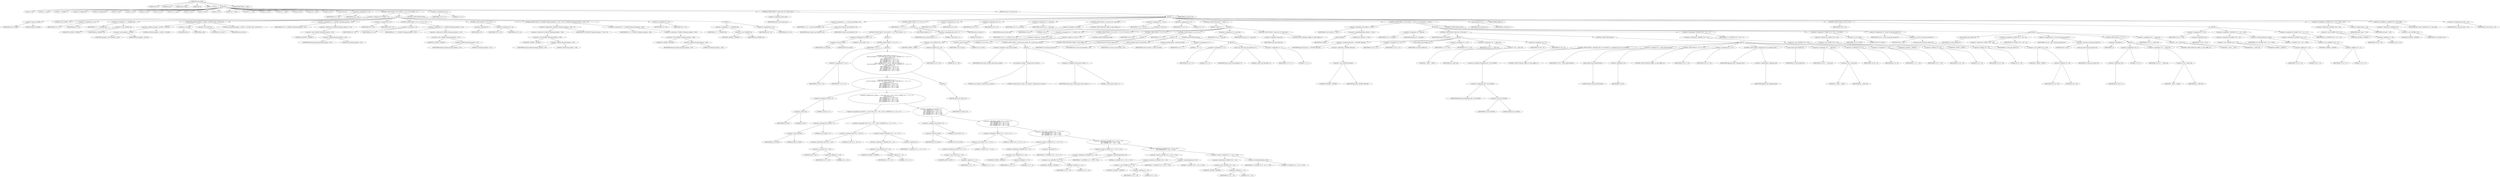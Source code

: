 digraph cache_insert {  
"1000122" [label = "(METHOD,cache_insert)" ]
"1000123" [label = "(PARAM,char *s)" ]
"1000124" [label = "(PARAM,int cp)" ]
"1000125" [label = "(PARAM,time_t time1)" ]
"1000126" [label = "(PARAM,int a4)" ]
"1000127" [label = "(PARAM,__int16 a5)" ]
"1000128" [label = "(BLOCK,,)" ]
"1000129" [label = "(LOCAL,v5: int)" ]
"1000130" [label = "(LOCAL,v6: __int16)" ]
"1000131" [label = "(LOCAL,v7: _DWORD *)" ]
"1000132" [label = "(LOCAL,v8: unsigned int)" ]
"1000133" [label = "(LOCAL,v9: unsigned int)" ]
"1000134" [label = "(LOCAL,v10: int)" ]
"1000135" [label = "(LOCAL,v11: int)" ]
"1000136" [label = "(LOCAL,v12: int)" ]
"1000137" [label = "(LOCAL,v13: int)" ]
"1000138" [label = "(LOCAL,v14: __int16)" ]
"1000139" [label = "(LOCAL,v15: int)" ]
"1000140" [label = "(LOCAL,v16: int)" ]
"1000141" [label = "(LOCAL,v17: int)" ]
"1000142" [label = "(LOCAL,v18: __int64 *)" ]
"1000143" [label = "(LOCAL,v19: __int16)" ]
"1000144" [label = "(LOCAL,v20: char *)" ]
"1000145" [label = "(LOCAL,v22: __int64)" ]
"1000146" [label = "(LOCAL,v23: int)" ]
"1000147" [label = "(LOCAL,v24: __int16)" ]
"1000148" [label = "(LOCAL,v25: int)" ]
"1000149" [label = "(LOCAL,v26: int)" ]
"1000150" [label = "(<operator>.assignment,v5 = a4)" ]
"1000151" [label = "(IDENTIFIER,v5,v5 = a4)" ]
"1000152" [label = "(IDENTIFIER,a4,v5 = a4)" ]
"1000153" [label = "(CONTROL_STRUCTURE,if ( (a5 & 0x980) != 0 ),if ( (a5 & 0x980) != 0 ))" ]
"1000154" [label = "(<operator>.notEquals,(a5 & 0x980) != 0)" ]
"1000155" [label = "(<operator>.and,a5 & 0x980)" ]
"1000156" [label = "(IDENTIFIER,a5,a5 & 0x980)" ]
"1000157" [label = "(LITERAL,0x980,a5 & 0x980)" ]
"1000158" [label = "(LITERAL,0,(a5 & 0x980) != 0)" ]
"1000159" [label = "(BLOCK,,)" ]
"1000160" [label = "(<operator>.assignment,v6 = a5)" ]
"1000161" [label = "(IDENTIFIER,v6,v6 = a5)" ]
"1000162" [label = "(IDENTIFIER,a5,v6 = a5)" ]
"1000163" [label = "(<operator>.assignment,v7 = (_DWORD *)cp)" ]
"1000164" [label = "(IDENTIFIER,v7,v7 = (_DWORD *)cp)" ]
"1000165" [label = "(<operator>.cast,(_DWORD *)cp)" ]
"1000166" [label = "(UNKNOWN,_DWORD *,_DWORD *)" ]
"1000167" [label = "(IDENTIFIER,cp,(_DWORD *)cp)" ]
"1000168" [label = "(log_query,log_query((unsigned __int16)a5 + 0x10000, (int)s, (void *)cp, 0))" ]
"1000169" [label = "(<operator>.addition,(unsigned __int16)a5 + 0x10000)" ]
"1000170" [label = "(<operator>.cast,(unsigned __int16)a5)" ]
"1000171" [label = "(UNKNOWN,unsigned __int16,unsigned __int16)" ]
"1000172" [label = "(IDENTIFIER,a5,(unsigned __int16)a5)" ]
"1000173" [label = "(LITERAL,0x10000,(unsigned __int16)a5 + 0x10000)" ]
"1000174" [label = "(<operator>.cast,(int)s)" ]
"1000175" [label = "(UNKNOWN,int,int)" ]
"1000176" [label = "(IDENTIFIER,s,(int)s)" ]
"1000177" [label = "(<operator>.cast,(void *)cp)" ]
"1000178" [label = "(UNKNOWN,void *,void *)" ]
"1000179" [label = "(IDENTIFIER,cp,(void *)cp)" ]
"1000180" [label = "(LITERAL,0,log_query((unsigned __int16)a5 + 0x10000, (int)s, (void *)cp, 0))" ]
"1000181" [label = "(<operator>.assignment,v8 = *(_DWORD *)(dnsmasq_daemon + 252))" ]
"1000182" [label = "(IDENTIFIER,v8,v8 = *(_DWORD *)(dnsmasq_daemon + 252))" ]
"1000183" [label = "(<operator>.indirection,*(_DWORD *)(dnsmasq_daemon + 252))" ]
"1000184" [label = "(<operator>.cast,(_DWORD *)(dnsmasq_daemon + 252))" ]
"1000185" [label = "(UNKNOWN,_DWORD *,_DWORD *)" ]
"1000186" [label = "(<operator>.addition,dnsmasq_daemon + 252)" ]
"1000187" [label = "(IDENTIFIER,dnsmasq_daemon,dnsmasq_daemon + 252)" ]
"1000188" [label = "(LITERAL,252,dnsmasq_daemon + 252)" ]
"1000189" [label = "(<operator>.assignment,v9 = a4)" ]
"1000190" [label = "(IDENTIFIER,v9,v9 = a4)" ]
"1000191" [label = "(IDENTIFIER,a4,v9 = a4)" ]
"1000192" [label = "(CONTROL_STRUCTURE,if ( v8 < a4 ),if ( v8 < a4 ))" ]
"1000193" [label = "(<operator>.lessThan,v8 < a4)" ]
"1000194" [label = "(IDENTIFIER,v8,v8 < a4)" ]
"1000195" [label = "(IDENTIFIER,a4,v8 < a4)" ]
"1000196" [label = "(<operator>.assignment,v9 = *(_DWORD *)(dnsmasq_daemon + 252))" ]
"1000197" [label = "(IDENTIFIER,v9,v9 = *(_DWORD *)(dnsmasq_daemon + 252))" ]
"1000198" [label = "(<operator>.indirection,*(_DWORD *)(dnsmasq_daemon + 252))" ]
"1000199" [label = "(<operator>.cast,(_DWORD *)(dnsmasq_daemon + 252))" ]
"1000200" [label = "(UNKNOWN,_DWORD *,_DWORD *)" ]
"1000201" [label = "(<operator>.addition,dnsmasq_daemon + 252)" ]
"1000202" [label = "(IDENTIFIER,dnsmasq_daemon,dnsmasq_daemon + 252)" ]
"1000203" [label = "(LITERAL,252,dnsmasq_daemon + 252)" ]
"1000204" [label = "(CONTROL_STRUCTURE,if ( !v8 ),if ( !v8 ))" ]
"1000205" [label = "(<operator>.logicalNot,!v8)" ]
"1000206" [label = "(IDENTIFIER,v8,!v8)" ]
"1000207" [label = "(<operator>.assignment,v9 = a4)" ]
"1000208" [label = "(IDENTIFIER,v9,v9 = a4)" ]
"1000209" [label = "(IDENTIFIER,a4,v9 = a4)" ]
"1000210" [label = "(CONTROL_STRUCTURE,if ( *(_DWORD *)(dnsmasq_daemon + 248) > v9 ),if ( *(_DWORD *)(dnsmasq_daemon + 248) > v9 ))" ]
"1000211" [label = "(<operator>.greaterThan,*(_DWORD *)(dnsmasq_daemon + 248) > v9)" ]
"1000212" [label = "(<operator>.indirection,*(_DWORD *)(dnsmasq_daemon + 248))" ]
"1000213" [label = "(<operator>.cast,(_DWORD *)(dnsmasq_daemon + 248))" ]
"1000214" [label = "(UNKNOWN,_DWORD *,_DWORD *)" ]
"1000215" [label = "(<operator>.addition,dnsmasq_daemon + 248)" ]
"1000216" [label = "(IDENTIFIER,dnsmasq_daemon,dnsmasq_daemon + 248)" ]
"1000217" [label = "(LITERAL,248,dnsmasq_daemon + 248)" ]
"1000218" [label = "(IDENTIFIER,v9,*(_DWORD *)(dnsmasq_daemon + 248) > v9)" ]
"1000219" [label = "(<operator>.assignment,v9 = *(_DWORD *)(dnsmasq_daemon + 248))" ]
"1000220" [label = "(IDENTIFIER,v9,v9 = *(_DWORD *)(dnsmasq_daemon + 248))" ]
"1000221" [label = "(<operator>.indirection,*(_DWORD *)(dnsmasq_daemon + 248))" ]
"1000222" [label = "(<operator>.cast,(_DWORD *)(dnsmasq_daemon + 248))" ]
"1000223" [label = "(UNKNOWN,_DWORD *,_DWORD *)" ]
"1000224" [label = "(<operator>.addition,dnsmasq_daemon + 248)" ]
"1000225" [label = "(IDENTIFIER,dnsmasq_daemon,dnsmasq_daemon + 248)" ]
"1000226" [label = "(LITERAL,248,dnsmasq_daemon + 248)" ]
"1000227" [label = "(<operator>.assignment,v5 = v9)" ]
"1000228" [label = "(IDENTIFIER,v5,v5 = v9)" ]
"1000229" [label = "(IDENTIFIER,v9,v5 = v9)" ]
"1000230" [label = "(CONTROL_STRUCTURE,else,else)" ]
"1000231" [label = "(BLOCK,,)" ]
"1000232" [label = "(<operator>.assignment,v7 = (_DWORD *)cp)" ]
"1000233" [label = "(IDENTIFIER,v7,v7 = (_DWORD *)cp)" ]
"1000234" [label = "(<operator>.cast,(_DWORD *)cp)" ]
"1000235" [label = "(UNKNOWN,_DWORD *,_DWORD *)" ]
"1000236" [label = "(IDENTIFIER,cp,(_DWORD *)cp)" ]
"1000237" [label = "(<operator>.assignment,v6 = a5)" ]
"1000238" [label = "(IDENTIFIER,v6,v6 = a5)" ]
"1000239" [label = "(IDENTIFIER,a5,v6 = a5)" ]
"1000240" [label = "(<operator>.assignment,v10 = 0)" ]
"1000241" [label = "(IDENTIFIER,v10,v10 = 0)" ]
"1000242" [label = "(LITERAL,0,v10 = 0)" ]
"1000243" [label = "(CONTROL_STRUCTURE,if ( !insert_error ),if ( !insert_error ))" ]
"1000244" [label = "(<operator>.logicalNot,!insert_error)" ]
"1000245" [label = "(IDENTIFIER,insert_error,!insert_error)" ]
"1000246" [label = "(BLOCK,,)" ]
"1000247" [label = "(<operator>.assignment,v11 = cache_scan_free(time1, v6))" ]
"1000248" [label = "(IDENTIFIER,v11,v11 = cache_scan_free(time1, v6))" ]
"1000249" [label = "(cache_scan_free,cache_scan_free(time1, v6))" ]
"1000250" [label = "(IDENTIFIER,time1,cache_scan_free(time1, v6))" ]
"1000251" [label = "(IDENTIFIER,v6,cache_scan_free(time1, v6))" ]
"1000252" [label = "(CONTROL_STRUCTURE,if ( v11 ),if ( v11 ))" ]
"1000253" [label = "(IDENTIFIER,v11,if ( v11 ))" ]
"1000254" [label = "(BLOCK,,)" ]
"1000255" [label = "(CONTROL_STRUCTURE,if ( (v6 & 0x180) != 0 ),if ( (v6 & 0x180) != 0 ))" ]
"1000256" [label = "(<operator>.notEquals,(v6 & 0x180) != 0)" ]
"1000257" [label = "(<operator>.and,v6 & 0x180)" ]
"1000258" [label = "(IDENTIFIER,v6,v6 & 0x180)" ]
"1000259" [label = "(LITERAL,0x180,v6 & 0x180)" ]
"1000260" [label = "(LITERAL,0,(v6 & 0x180) != 0)" ]
"1000261" [label = "(BLOCK,,)" ]
"1000262" [label = "(CONTROL_STRUCTURE,if ( v7 ),if ( v7 ))" ]
"1000263" [label = "(IDENTIFIER,v7,if ( v7 ))" ]
"1000264" [label = "(BLOCK,,)" ]
"1000265" [label = "(<operator>.assignment,v10 = v11)" ]
"1000266" [label = "(IDENTIFIER,v10,v10 = v11)" ]
"1000267" [label = "(IDENTIFIER,v11,v10 = v11)" ]
"1000268" [label = "(CONTROL_STRUCTURE,if ( (v6 & 8) != 0\n            && ((a5 & 0x80u) != 0 && *(char *)(v11 + 36) < 0 && *(_DWORD *)(v11 + 12) == *v7\n             || (v6 & 0x100) != 0\n             && (*(_BYTE *)(v11 + 37) & 1) != 0\n             && *(_DWORD *)(v11 + 12) == *v7\n             && *(_DWORD *)(v11 + 16) == v7[1]\n             && *(_DWORD *)(v11 + 20) == v7[2]\n             && *(_DWORD *)(v11 + 24) == v7[3]) ),if ( (v6 & 8) != 0\n            && ((a5 & 0x80u) != 0 && *(char *)(v11 + 36) < 0 && *(_DWORD *)(v11 + 12) == *v7\n             || (v6 & 0x100) != 0\n             && (*(_BYTE *)(v11 + 37) & 1) != 0\n             && *(_DWORD *)(v11 + 12) == *v7\n             && *(_DWORD *)(v11 + 16) == v7[1]\n             && *(_DWORD *)(v11 + 20) == v7[2]\n             && *(_DWORD *)(v11 + 24) == v7[3]) ))" ]
"1000269" [label = "(<operator>.logicalAnd,(v6 & 8) != 0\n            && ((a5 & 0x80u) != 0 && *(char *)(v11 + 36) < 0 && *(_DWORD *)(v11 + 12) == *v7\n             || (v6 & 0x100) != 0\n             && (*(_BYTE *)(v11 + 37) & 1) != 0\n             && *(_DWORD *)(v11 + 12) == *v7\n             && *(_DWORD *)(v11 + 16) == v7[1]\n             && *(_DWORD *)(v11 + 20) == v7[2]\n             && *(_DWORD *)(v11 + 24) == v7[3]))" ]
"1000270" [label = "(<operator>.notEquals,(v6 & 8) != 0)" ]
"1000271" [label = "(<operator>.and,v6 & 8)" ]
"1000272" [label = "(IDENTIFIER,v6,v6 & 8)" ]
"1000273" [label = "(LITERAL,8,v6 & 8)" ]
"1000274" [label = "(LITERAL,0,(v6 & 8) != 0)" ]
"1000275" [label = "(<operator>.logicalOr,(a5 & 0x80u) != 0 && *(char *)(v11 + 36) < 0 && *(_DWORD *)(v11 + 12) == *v7\n             || (v6 & 0x100) != 0\n             && (*(_BYTE *)(v11 + 37) & 1) != 0\n             && *(_DWORD *)(v11 + 12) == *v7\n             && *(_DWORD *)(v11 + 16) == v7[1]\n             && *(_DWORD *)(v11 + 20) == v7[2]\n             && *(_DWORD *)(v11 + 24) == v7[3])" ]
"1000276" [label = "(<operator>.logicalAnd,(a5 & 0x80u) != 0 && *(char *)(v11 + 36) < 0 && *(_DWORD *)(v11 + 12) == *v7)" ]
"1000277" [label = "(<operator>.notEquals,(a5 & 0x80u) != 0)" ]
"1000278" [label = "(<operator>.and,a5 & 0x80u)" ]
"1000279" [label = "(IDENTIFIER,a5,a5 & 0x80u)" ]
"1000280" [label = "(LITERAL,0x80u,a5 & 0x80u)" ]
"1000281" [label = "(LITERAL,0,(a5 & 0x80u) != 0)" ]
"1000282" [label = "(<operator>.logicalAnd,*(char *)(v11 + 36) < 0 && *(_DWORD *)(v11 + 12) == *v7)" ]
"1000283" [label = "(<operator>.lessThan,*(char *)(v11 + 36) < 0)" ]
"1000284" [label = "(<operator>.indirection,*(char *)(v11 + 36))" ]
"1000285" [label = "(<operator>.cast,(char *)(v11 + 36))" ]
"1000286" [label = "(UNKNOWN,char *,char *)" ]
"1000287" [label = "(<operator>.addition,v11 + 36)" ]
"1000288" [label = "(IDENTIFIER,v11,v11 + 36)" ]
"1000289" [label = "(LITERAL,36,v11 + 36)" ]
"1000290" [label = "(LITERAL,0,*(char *)(v11 + 36) < 0)" ]
"1000291" [label = "(<operator>.equals,*(_DWORD *)(v11 + 12) == *v7)" ]
"1000292" [label = "(<operator>.indirection,*(_DWORD *)(v11 + 12))" ]
"1000293" [label = "(<operator>.cast,(_DWORD *)(v11 + 12))" ]
"1000294" [label = "(UNKNOWN,_DWORD *,_DWORD *)" ]
"1000295" [label = "(<operator>.addition,v11 + 12)" ]
"1000296" [label = "(IDENTIFIER,v11,v11 + 12)" ]
"1000297" [label = "(LITERAL,12,v11 + 12)" ]
"1000298" [label = "(<operator>.indirection,*v7)" ]
"1000299" [label = "(IDENTIFIER,v7,*(_DWORD *)(v11 + 12) == *v7)" ]
"1000300" [label = "(<operator>.logicalAnd,(v6 & 0x100) != 0\n             && (*(_BYTE *)(v11 + 37) & 1) != 0\n             && *(_DWORD *)(v11 + 12) == *v7\n             && *(_DWORD *)(v11 + 16) == v7[1]\n             && *(_DWORD *)(v11 + 20) == v7[2]\n             && *(_DWORD *)(v11 + 24) == v7[3])" ]
"1000301" [label = "(<operator>.notEquals,(v6 & 0x100) != 0)" ]
"1000302" [label = "(<operator>.and,v6 & 0x100)" ]
"1000303" [label = "(IDENTIFIER,v6,v6 & 0x100)" ]
"1000304" [label = "(LITERAL,0x100,v6 & 0x100)" ]
"1000305" [label = "(LITERAL,0,(v6 & 0x100) != 0)" ]
"1000306" [label = "(<operator>.logicalAnd,(*(_BYTE *)(v11 + 37) & 1) != 0\n             && *(_DWORD *)(v11 + 12) == *v7\n             && *(_DWORD *)(v11 + 16) == v7[1]\n             && *(_DWORD *)(v11 + 20) == v7[2]\n             && *(_DWORD *)(v11 + 24) == v7[3])" ]
"1000307" [label = "(<operator>.notEquals,(*(_BYTE *)(v11 + 37) & 1) != 0)" ]
"1000308" [label = "(<operator>.and,*(_BYTE *)(v11 + 37) & 1)" ]
"1000309" [label = "(<operator>.indirection,*(_BYTE *)(v11 + 37))" ]
"1000310" [label = "(<operator>.cast,(_BYTE *)(v11 + 37))" ]
"1000311" [label = "(UNKNOWN,_BYTE *,_BYTE *)" ]
"1000312" [label = "(<operator>.addition,v11 + 37)" ]
"1000313" [label = "(IDENTIFIER,v11,v11 + 37)" ]
"1000314" [label = "(LITERAL,37,v11 + 37)" ]
"1000315" [label = "(LITERAL,1,*(_BYTE *)(v11 + 37) & 1)" ]
"1000316" [label = "(LITERAL,0,(*(_BYTE *)(v11 + 37) & 1) != 0)" ]
"1000317" [label = "(<operator>.logicalAnd,*(_DWORD *)(v11 + 12) == *v7\n             && *(_DWORD *)(v11 + 16) == v7[1]\n             && *(_DWORD *)(v11 + 20) == v7[2]\n             && *(_DWORD *)(v11 + 24) == v7[3])" ]
"1000318" [label = "(<operator>.equals,*(_DWORD *)(v11 + 12) == *v7)" ]
"1000319" [label = "(<operator>.indirection,*(_DWORD *)(v11 + 12))" ]
"1000320" [label = "(<operator>.cast,(_DWORD *)(v11 + 12))" ]
"1000321" [label = "(UNKNOWN,_DWORD *,_DWORD *)" ]
"1000322" [label = "(<operator>.addition,v11 + 12)" ]
"1000323" [label = "(IDENTIFIER,v11,v11 + 12)" ]
"1000324" [label = "(LITERAL,12,v11 + 12)" ]
"1000325" [label = "(<operator>.indirection,*v7)" ]
"1000326" [label = "(IDENTIFIER,v7,*(_DWORD *)(v11 + 12) == *v7)" ]
"1000327" [label = "(<operator>.logicalAnd,*(_DWORD *)(v11 + 16) == v7[1]\n             && *(_DWORD *)(v11 + 20) == v7[2]\n             && *(_DWORD *)(v11 + 24) == v7[3])" ]
"1000328" [label = "(<operator>.equals,*(_DWORD *)(v11 + 16) == v7[1])" ]
"1000329" [label = "(<operator>.indirection,*(_DWORD *)(v11 + 16))" ]
"1000330" [label = "(<operator>.cast,(_DWORD *)(v11 + 16))" ]
"1000331" [label = "(UNKNOWN,_DWORD *,_DWORD *)" ]
"1000332" [label = "(<operator>.addition,v11 + 16)" ]
"1000333" [label = "(IDENTIFIER,v11,v11 + 16)" ]
"1000334" [label = "(LITERAL,16,v11 + 16)" ]
"1000335" [label = "(<operator>.indirectIndexAccess,v7[1])" ]
"1000336" [label = "(IDENTIFIER,v7,*(_DWORD *)(v11 + 16) == v7[1])" ]
"1000337" [label = "(LITERAL,1,*(_DWORD *)(v11 + 16) == v7[1])" ]
"1000338" [label = "(<operator>.logicalAnd,*(_DWORD *)(v11 + 20) == v7[2]\n             && *(_DWORD *)(v11 + 24) == v7[3])" ]
"1000339" [label = "(<operator>.equals,*(_DWORD *)(v11 + 20) == v7[2])" ]
"1000340" [label = "(<operator>.indirection,*(_DWORD *)(v11 + 20))" ]
"1000341" [label = "(<operator>.cast,(_DWORD *)(v11 + 20))" ]
"1000342" [label = "(UNKNOWN,_DWORD *,_DWORD *)" ]
"1000343" [label = "(<operator>.addition,v11 + 20)" ]
"1000344" [label = "(IDENTIFIER,v11,v11 + 20)" ]
"1000345" [label = "(LITERAL,20,v11 + 20)" ]
"1000346" [label = "(<operator>.indirectIndexAccess,v7[2])" ]
"1000347" [label = "(IDENTIFIER,v7,*(_DWORD *)(v11 + 20) == v7[2])" ]
"1000348" [label = "(LITERAL,2,*(_DWORD *)(v11 + 20) == v7[2])" ]
"1000349" [label = "(<operator>.equals,*(_DWORD *)(v11 + 24) == v7[3])" ]
"1000350" [label = "(<operator>.indirection,*(_DWORD *)(v11 + 24))" ]
"1000351" [label = "(<operator>.cast,(_DWORD *)(v11 + 24))" ]
"1000352" [label = "(UNKNOWN,_DWORD *,_DWORD *)" ]
"1000353" [label = "(<operator>.addition,v11 + 24)" ]
"1000354" [label = "(IDENTIFIER,v11,v11 + 24)" ]
"1000355" [label = "(LITERAL,24,v11 + 24)" ]
"1000356" [label = "(<operator>.indirectIndexAccess,v7[3])" ]
"1000357" [label = "(IDENTIFIER,v7,*(_DWORD *)(v11 + 24) == v7[3])" ]
"1000358" [label = "(LITERAL,3,*(_DWORD *)(v11 + 24) == v7[3])" ]
"1000359" [label = "(BLOCK,,)" ]
"1000360" [label = "(RETURN,return v10;,return v10;)" ]
"1000361" [label = "(IDENTIFIER,v10,return v10;)" ]
"1000362" [label = "(JUMP_TARGET,LABEL_41)" ]
"1000363" [label = "(<operator>.assignment,insert_error = 1)" ]
"1000364" [label = "(IDENTIFIER,insert_error,insert_error = 1)" ]
"1000365" [label = "(LITERAL,1,insert_error = 1)" ]
"1000366" [label = "(RETURN,return 0;,return 0;)" ]
"1000367" [label = "(LITERAL,0,return 0;)" ]
"1000368" [label = "(<operator>.assignment,v24 = v6)" ]
"1000369" [label = "(IDENTIFIER,v24,v24 = v6)" ]
"1000370" [label = "(IDENTIFIER,v6,v24 = v6)" ]
"1000371" [label = "(<operator>.assignment,v26 = v5)" ]
"1000372" [label = "(IDENTIFIER,v26,v26 = v5)" ]
"1000373" [label = "(IDENTIFIER,v5,v26 = v5)" ]
"1000374" [label = "(<operator>.assignment,v10 = cache_tail)" ]
"1000375" [label = "(IDENTIFIER,v10,v10 = cache_tail)" ]
"1000376" [label = "(IDENTIFIER,cache_tail,v10 = cache_tail)" ]
"1000377" [label = "(CONTROL_STRUCTURE,if ( !cache_tail ),if ( !cache_tail ))" ]
"1000378" [label = "(<operator>.logicalNot,!cache_tail)" ]
"1000379" [label = "(IDENTIFIER,cache_tail,!cache_tail)" ]
"1000380" [label = "(CONTROL_STRUCTURE,goto LABEL_41;,goto LABEL_41;)" ]
"1000381" [label = "(<operator>.assignment,v12 = v6 & 4)" ]
"1000382" [label = "(IDENTIFIER,v12,v12 = v6 & 4)" ]
"1000383" [label = "(<operator>.and,v6 & 4)" ]
"1000384" [label = "(IDENTIFIER,v6,v6 & 4)" ]
"1000385" [label = "(LITERAL,4,v6 & 4)" ]
"1000386" [label = "(<operator>.assignment,v13 = 0)" ]
"1000387" [label = "(IDENTIFIER,v13,v13 = 0)" ]
"1000388" [label = "(LITERAL,0,v13 = 0)" ]
"1000389" [label = "(CONTROL_STRUCTURE,while ( 1 ),while ( 1 ))" ]
"1000390" [label = "(LITERAL,1,while ( 1 ))" ]
"1000391" [label = "(BLOCK,,)" ]
"1000392" [label = "(<operator>.assignment,v14 = *(_WORD *)(v10 + 36))" ]
"1000393" [label = "(IDENTIFIER,v14,v14 = *(_WORD *)(v10 + 36))" ]
"1000394" [label = "(<operator>.indirection,*(_WORD *)(v10 + 36))" ]
"1000395" [label = "(<operator>.cast,(_WORD *)(v10 + 36))" ]
"1000396" [label = "(UNKNOWN,_WORD *,_WORD *)" ]
"1000397" [label = "(<operator>.addition,v10 + 36)" ]
"1000398" [label = "(IDENTIFIER,v10,v10 + 36)" ]
"1000399" [label = "(LITERAL,36,v10 + 36)" ]
"1000400" [label = "(CONTROL_STRUCTURE,if ( (v14 & 0xC) == 0 ),if ( (v14 & 0xC) == 0 ))" ]
"1000401" [label = "(<operator>.equals,(v14 & 0xC) == 0)" ]
"1000402" [label = "(<operator>.and,v14 & 0xC)" ]
"1000403" [label = "(IDENTIFIER,v14,v14 & 0xC)" ]
"1000404" [label = "(LITERAL,0xC,v14 & 0xC)" ]
"1000405" [label = "(LITERAL,0,(v14 & 0xC) == 0)" ]
"1000406" [label = "(CONTROL_STRUCTURE,break;,break;)" ]
"1000407" [label = "(CONTROL_STRUCTURE,if ( v13 ),if ( v13 ))" ]
"1000408" [label = "(IDENTIFIER,v13,if ( v13 ))" ]
"1000409" [label = "(BLOCK,,)" ]
"1000410" [label = "(CONTROL_STRUCTURE,if ( !cache_insert_warned ),if ( !cache_insert_warned ))" ]
"1000411" [label = "(<operator>.logicalNot,!cache_insert_warned)" ]
"1000412" [label = "(IDENTIFIER,cache_insert_warned,!cache_insert_warned)" ]
"1000413" [label = "(BLOCK,,)" ]
"1000414" [label = "(my_syslog,my_syslog(3, \"Internal error in cache.\"))" ]
"1000415" [label = "(LITERAL,3,my_syslog(3, \"Internal error in cache.\"))" ]
"1000416" [label = "(LITERAL,\"Internal error in cache.\",my_syslog(3, \"Internal error in cache.\"))" ]
"1000417" [label = "(<operator>.assignment,cache_insert_warned = 1)" ]
"1000418" [label = "(IDENTIFIER,cache_insert_warned,cache_insert_warned = 1)" ]
"1000419" [label = "(LITERAL,1,cache_insert_warned = 1)" ]
"1000420" [label = "(CONTROL_STRUCTURE,goto LABEL_41;,goto LABEL_41;)" ]
"1000421" [label = "(CONTROL_STRUCTURE,if ( v12 ),if ( v12 ))" ]
"1000422" [label = "(IDENTIFIER,v12,if ( v12 ))" ]
"1000423" [label = "(BLOCK,,)" ]
"1000424" [label = "(cache_get_name,cache_get_name(v10))" ]
"1000425" [label = "(IDENTIFIER,v10,cache_get_name(v10))" ]
"1000426" [label = "(cache_scan_free,cache_scan_free(time1, v14))" ]
"1000427" [label = "(IDENTIFIER,time1,cache_scan_free(time1, v14))" ]
"1000428" [label = "(IDENTIFIER,v14,cache_scan_free(time1, v14))" ]
"1000429" [label = "(<operator>.preIncrement,++cache_live_freed)" ]
"1000430" [label = "(IDENTIFIER,cache_live_freed,++cache_live_freed)" ]
"1000431" [label = "(<operator>.assignment,v13 = 1)" ]
"1000432" [label = "(IDENTIFIER,v13,v13 = 1)" ]
"1000433" [label = "(LITERAL,1,v13 = 1)" ]
"1000434" [label = "(CONTROL_STRUCTURE,else,else)" ]
"1000435" [label = "(BLOCK,,)" ]
"1000436" [label = "(<operator>.assignment,v13 = 0)" ]
"1000437" [label = "(IDENTIFIER,v13,v13 = 0)" ]
"1000438" [label = "(LITERAL,0,v13 = 0)" ]
"1000439" [label = "(cache_scan_free,cache_scan_free(time1, 0))" ]
"1000440" [label = "(IDENTIFIER,time1,cache_scan_free(time1, 0))" ]
"1000441" [label = "(LITERAL,0,cache_scan_free(time1, 0))" ]
"1000442" [label = "(<operator>.assignment,v12 = 1)" ]
"1000443" [label = "(IDENTIFIER,v12,v12 = 1)" ]
"1000444" [label = "(LITERAL,1,v12 = 1)" ]
"1000445" [label = "(<operator>.assignment,v10 = cache_tail)" ]
"1000446" [label = "(IDENTIFIER,v10,v10 = cache_tail)" ]
"1000447" [label = "(IDENTIFIER,cache_tail,v10 = cache_tail)" ]
"1000448" [label = "(CONTROL_STRUCTURE,if ( !cache_tail ),if ( !cache_tail ))" ]
"1000449" [label = "(<operator>.logicalNot,!cache_tail)" ]
"1000450" [label = "(IDENTIFIER,cache_tail,!cache_tail)" ]
"1000451" [label = "(CONTROL_STRUCTURE,goto LABEL_41;,goto LABEL_41;)" ]
"1000452" [label = "(CONTROL_STRUCTURE,if ( s && strlen(s) >= 0x32 ),if ( s && strlen(s) >= 0x32 ))" ]
"1000453" [label = "(<operator>.logicalAnd,s && strlen(s) >= 0x32)" ]
"1000454" [label = "(IDENTIFIER,s,s && strlen(s) >= 0x32)" ]
"1000455" [label = "(<operator>.greaterEqualsThan,strlen(s) >= 0x32)" ]
"1000456" [label = "(strlen,strlen(s))" ]
"1000457" [label = "(IDENTIFIER,s,strlen(s))" ]
"1000458" [label = "(LITERAL,0x32,strlen(s) >= 0x32)" ]
"1000459" [label = "(BLOCK,,)" ]
"1000460" [label = "(<operator>.assignment,v15 = big_free)" ]
"1000461" [label = "(IDENTIFIER,v15,v15 = big_free)" ]
"1000462" [label = "(IDENTIFIER,big_free,v15 = big_free)" ]
"1000463" [label = "(CONTROL_STRUCTURE,if ( big_free ),if ( big_free ))" ]
"1000464" [label = "(IDENTIFIER,big_free,if ( big_free ))" ]
"1000465" [label = "(BLOCK,,)" ]
"1000466" [label = "(<operator>.assignment,big_free = *(_DWORD *)big_free)" ]
"1000467" [label = "(IDENTIFIER,big_free,big_free = *(_DWORD *)big_free)" ]
"1000468" [label = "(<operator>.indirection,*(_DWORD *)big_free)" ]
"1000469" [label = "(<operator>.cast,(_DWORD *)big_free)" ]
"1000470" [label = "(UNKNOWN,_DWORD *,_DWORD *)" ]
"1000471" [label = "(IDENTIFIER,big_free,(_DWORD *)big_free)" ]
"1000472" [label = "(<operator>.assignment,v16 = v15)" ]
"1000473" [label = "(IDENTIFIER,v16,v16 = v15)" ]
"1000474" [label = "(IDENTIFIER,v15,v16 = v15)" ]
"1000475" [label = "(cache_unlink,cache_unlink(v10))" ]
"1000476" [label = "(IDENTIFIER,v10,cache_unlink(v10))" ]
"1000477" [label = "(<operator>.assignment,v17 = v16)" ]
"1000478" [label = "(IDENTIFIER,v17,v17 = v16)" ]
"1000479" [label = "(IDENTIFIER,v16,v17 = v16)" ]
"1000480" [label = "(<operator>.assignment,v18 = (__int64 *)cp)" ]
"1000481" [label = "(IDENTIFIER,v18,v18 = (__int64 *)cp)" ]
"1000482" [label = "(<operator>.cast,(__int64 *)cp)" ]
"1000483" [label = "(UNKNOWN,__int64 *,__int64 *)" ]
"1000484" [label = "(IDENTIFIER,cp,(__int64 *)cp)" ]
"1000485" [label = "(<operator>.assignment,v19 = a5)" ]
"1000486" [label = "(IDENTIFIER,v19,v19 = a5)" ]
"1000487" [label = "(IDENTIFIER,a5,v19 = a5)" ]
"1000488" [label = "(CONTROL_STRUCTURE,else,else)" ]
"1000489" [label = "(BLOCK,,)" ]
"1000490" [label = "(CONTROL_STRUCTURE,if ( !(bignames_left | v24 & 0x5000) ),if ( !(bignames_left | v24 & 0x5000) ))" ]
"1000491" [label = "(<operator>.logicalNot,!(bignames_left | v24 & 0x5000))" ]
"1000492" [label = "(<operator>.or,bignames_left | v24 & 0x5000)" ]
"1000493" [label = "(IDENTIFIER,bignames_left,bignames_left | v24 & 0x5000)" ]
"1000494" [label = "(<operator>.and,v24 & 0x5000)" ]
"1000495" [label = "(IDENTIFIER,v24,v24 & 0x5000)" ]
"1000496" [label = "(LITERAL,0x5000,v24 & 0x5000)" ]
"1000497" [label = "(CONTROL_STRUCTURE,goto LABEL_41;,goto LABEL_41;)" ]
"1000498" [label = "(<operator>.assignment,v23 = whine_malloc(0x404u))" ]
"1000499" [label = "(IDENTIFIER,v23,v23 = whine_malloc(0x404u))" ]
"1000500" [label = "(whine_malloc,whine_malloc(0x404u))" ]
"1000501" [label = "(LITERAL,0x404u,whine_malloc(0x404u))" ]
"1000502" [label = "(CONTROL_STRUCTURE,if ( !v23 ),if ( !v23 ))" ]
"1000503" [label = "(<operator>.logicalNot,!v23)" ]
"1000504" [label = "(IDENTIFIER,v23,!v23)" ]
"1000505" [label = "(CONTROL_STRUCTURE,goto LABEL_41;,goto LABEL_41;)" ]
"1000506" [label = "(<operator>.assignment,v25 = v23)" ]
"1000507" [label = "(IDENTIFIER,v25,v25 = v23)" ]
"1000508" [label = "(IDENTIFIER,v23,v25 = v23)" ]
"1000509" [label = "(CONTROL_STRUCTURE,if ( bignames_left ),if ( bignames_left ))" ]
"1000510" [label = "(IDENTIFIER,bignames_left,if ( bignames_left ))" ]
"1000511" [label = "(<operator>.preDecrement,--bignames_left)" ]
"1000512" [label = "(IDENTIFIER,bignames_left,--bignames_left)" ]
"1000513" [label = "(cache_unlink,cache_unlink(v10))" ]
"1000514" [label = "(IDENTIFIER,v10,cache_unlink(v10))" ]
"1000515" [label = "(<operator>.assignment,v18 = (__int64 *)cp)" ]
"1000516" [label = "(IDENTIFIER,v18,v18 = (__int64 *)cp)" ]
"1000517" [label = "(<operator>.cast,(__int64 *)cp)" ]
"1000518" [label = "(UNKNOWN,__int64 *,__int64 *)" ]
"1000519" [label = "(IDENTIFIER,cp,(__int64 *)cp)" ]
"1000520" [label = "(<operator>.assignment,v19 = a5)" ]
"1000521" [label = "(IDENTIFIER,v19,v19 = a5)" ]
"1000522" [label = "(IDENTIFIER,a5,v19 = a5)" ]
"1000523" [label = "(<operator>.assignment,v17 = v25)" ]
"1000524" [label = "(IDENTIFIER,v17,v17 = v25)" ]
"1000525" [label = "(IDENTIFIER,v25,v17 = v25)" ]
"1000526" [label = "(<operator>.assignment,*(_DWORD *)(v10 + 40) = v17)" ]
"1000527" [label = "(<operator>.indirection,*(_DWORD *)(v10 + 40))" ]
"1000528" [label = "(<operator>.cast,(_DWORD *)(v10 + 40))" ]
"1000529" [label = "(UNKNOWN,_DWORD *,_DWORD *)" ]
"1000530" [label = "(<operator>.addition,v10 + 40)" ]
"1000531" [label = "(IDENTIFIER,v10,v10 + 40)" ]
"1000532" [label = "(LITERAL,40,v10 + 40)" ]
"1000533" [label = "(IDENTIFIER,v17,*(_DWORD *)(v10 + 40) = v17)" ]
"1000534" [label = "(<operator>.assignment,*(_WORD *)(v10 + 36) = v19 | 0x200)" ]
"1000535" [label = "(<operator>.indirection,*(_WORD *)(v10 + 36))" ]
"1000536" [label = "(<operator>.cast,(_WORD *)(v10 + 36))" ]
"1000537" [label = "(UNKNOWN,_WORD *,_WORD *)" ]
"1000538" [label = "(<operator>.addition,v10 + 36)" ]
"1000539" [label = "(IDENTIFIER,v10,v10 + 36)" ]
"1000540" [label = "(LITERAL,36,v10 + 36)" ]
"1000541" [label = "(<operator>.or,v19 | 0x200)" ]
"1000542" [label = "(IDENTIFIER,v19,v19 | 0x200)" ]
"1000543" [label = "(LITERAL,0x200,v19 | 0x200)" ]
"1000544" [label = "(<operator>.assignment,v20 = (char *)cache_get_name(v10))" ]
"1000545" [label = "(IDENTIFIER,v20,v20 = (char *)cache_get_name(v10))" ]
"1000546" [label = "(<operator>.cast,(char *)cache_get_name(v10))" ]
"1000547" [label = "(UNKNOWN,char *,char *)" ]
"1000548" [label = "(cache_get_name,cache_get_name(v10))" ]
"1000549" [label = "(IDENTIFIER,v10,cache_get_name(v10))" ]
"1000550" [label = "(CONTROL_STRUCTURE,else,else)" ]
"1000551" [label = "(BLOCK,,)" ]
"1000552" [label = "(cache_unlink,cache_unlink(v10))" ]
"1000553" [label = "(IDENTIFIER,v10,cache_unlink(v10))" ]
"1000554" [label = "(<operator>.assignment,*(_WORD *)(v10 + 36) = a5)" ]
"1000555" [label = "(<operator>.indirection,*(_WORD *)(v10 + 36))" ]
"1000556" [label = "(<operator>.cast,(_WORD *)(v10 + 36))" ]
"1000557" [label = "(UNKNOWN,_WORD *,_WORD *)" ]
"1000558" [label = "(<operator>.addition,v10 + 36)" ]
"1000559" [label = "(IDENTIFIER,v10,v10 + 36)" ]
"1000560" [label = "(LITERAL,36,v10 + 36)" ]
"1000561" [label = "(IDENTIFIER,a5,*(_WORD *)(v10 + 36) = a5)" ]
"1000562" [label = "(<operator>.assignment,v20 = (char *)cache_get_name(v10))" ]
"1000563" [label = "(IDENTIFIER,v20,v20 = (char *)cache_get_name(v10))" ]
"1000564" [label = "(<operator>.cast,(char *)cache_get_name(v10))" ]
"1000565" [label = "(UNKNOWN,char *,char *)" ]
"1000566" [label = "(cache_get_name,cache_get_name(v10))" ]
"1000567" [label = "(IDENTIFIER,v10,cache_get_name(v10))" ]
"1000568" [label = "(CONTROL_STRUCTURE,if ( !s ),if ( !s ))" ]
"1000569" [label = "(<operator>.logicalNot,!s)" ]
"1000570" [label = "(IDENTIFIER,s,!s)" ]
"1000571" [label = "(BLOCK,,)" ]
"1000572" [label = "(<operator>.assignment,*v20 = 0)" ]
"1000573" [label = "(<operator>.indirection,*v20)" ]
"1000574" [label = "(IDENTIFIER,v20,*v20 = 0)" ]
"1000575" [label = "(LITERAL,0,*v20 = 0)" ]
"1000576" [label = "(<operator>.assignment,v18 = (__int64 *)cp)" ]
"1000577" [label = "(IDENTIFIER,v18,v18 = (__int64 *)cp)" ]
"1000578" [label = "(<operator>.cast,(__int64 *)cp)" ]
"1000579" [label = "(UNKNOWN,__int64 *,__int64 *)" ]
"1000580" [label = "(IDENTIFIER,cp,(__int64 *)cp)" ]
"1000581" [label = "(CONTROL_STRUCTURE,goto LABEL_47;,goto LABEL_47;)" ]
"1000582" [label = "(<operator>.assignment,v18 = (__int64 *)cp)" ]
"1000583" [label = "(IDENTIFIER,v18,v18 = (__int64 *)cp)" ]
"1000584" [label = "(<operator>.cast,(__int64 *)cp)" ]
"1000585" [label = "(UNKNOWN,__int64 *,__int64 *)" ]
"1000586" [label = "(IDENTIFIER,cp,(__int64 *)cp)" ]
"1000587" [label = "(strcpy,strcpy(v20, s))" ]
"1000588" [label = "(IDENTIFIER,v20,strcpy(v20, s))" ]
"1000589" [label = "(IDENTIFIER,s,strcpy(v20, s))" ]
"1000590" [label = "(JUMP_TARGET,LABEL_47)" ]
"1000591" [label = "(CONTROL_STRUCTURE,if ( v18 ),if ( v18 ))" ]
"1000592" [label = "(IDENTIFIER,v18,if ( v18 ))" ]
"1000593" [label = "(BLOCK,,)" ]
"1000594" [label = "(<operator>.assignment,v22 = *v18)" ]
"1000595" [label = "(IDENTIFIER,v22,v22 = *v18)" ]
"1000596" [label = "(<operator>.indirection,*v18)" ]
"1000597" [label = "(IDENTIFIER,v18,v22 = *v18)" ]
"1000598" [label = "(<operator>.assignment,*(_QWORD *)(v10 + 20) = v18[1])" ]
"1000599" [label = "(<operator>.indirection,*(_QWORD *)(v10 + 20))" ]
"1000600" [label = "(<operator>.cast,(_QWORD *)(v10 + 20))" ]
"1000601" [label = "(UNKNOWN,_QWORD *,_QWORD *)" ]
"1000602" [label = "(<operator>.addition,v10 + 20)" ]
"1000603" [label = "(IDENTIFIER,v10,v10 + 20)" ]
"1000604" [label = "(LITERAL,20,v10 + 20)" ]
"1000605" [label = "(<operator>.indirectIndexAccess,v18[1])" ]
"1000606" [label = "(IDENTIFIER,v18,*(_QWORD *)(v10 + 20) = v18[1])" ]
"1000607" [label = "(LITERAL,1,*(_QWORD *)(v10 + 20) = v18[1])" ]
"1000608" [label = "(<operator>.assignment,*(_QWORD *)(v10 + 12) = v22)" ]
"1000609" [label = "(<operator>.indirection,*(_QWORD *)(v10 + 12))" ]
"1000610" [label = "(<operator>.cast,(_QWORD *)(v10 + 12))" ]
"1000611" [label = "(UNKNOWN,_QWORD *,_QWORD *)" ]
"1000612" [label = "(<operator>.addition,v10 + 12)" ]
"1000613" [label = "(IDENTIFIER,v10,v10 + 12)" ]
"1000614" [label = "(LITERAL,12,v10 + 12)" ]
"1000615" [label = "(IDENTIFIER,v22,*(_QWORD *)(v10 + 12) = v22)" ]
"1000616" [label = "(<operator>.assignment,*(_DWORD *)(v10 + 28) = time1 + v26)" ]
"1000617" [label = "(<operator>.indirection,*(_DWORD *)(v10 + 28))" ]
"1000618" [label = "(<operator>.cast,(_DWORD *)(v10 + 28))" ]
"1000619" [label = "(UNKNOWN,_DWORD *,_DWORD *)" ]
"1000620" [label = "(<operator>.addition,v10 + 28)" ]
"1000621" [label = "(IDENTIFIER,v10,v10 + 28)" ]
"1000622" [label = "(LITERAL,28,v10 + 28)" ]
"1000623" [label = "(<operator>.addition,time1 + v26)" ]
"1000624" [label = "(IDENTIFIER,time1,time1 + v26)" ]
"1000625" [label = "(IDENTIFIER,v26,time1 + v26)" ]
"1000626" [label = "(<operator>.assignment,*(_DWORD *)v10 = new_chain)" ]
"1000627" [label = "(<operator>.indirection,*(_DWORD *)v10)" ]
"1000628" [label = "(<operator>.cast,(_DWORD *)v10)" ]
"1000629" [label = "(UNKNOWN,_DWORD *,_DWORD *)" ]
"1000630" [label = "(IDENTIFIER,v10,(_DWORD *)v10)" ]
"1000631" [label = "(IDENTIFIER,new_chain,*(_DWORD *)v10 = new_chain)" ]
"1000632" [label = "(<operator>.assignment,new_chain = v10)" ]
"1000633" [label = "(IDENTIFIER,new_chain,new_chain = v10)" ]
"1000634" [label = "(IDENTIFIER,v10,new_chain = v10)" ]
"1000635" [label = "(RETURN,return v10;,return v10;)" ]
"1000636" [label = "(IDENTIFIER,v10,return v10;)" ]
"1000637" [label = "(METHOD_RETURN,int __cdecl)" ]
  "1000122" -> "1000123" 
  "1000122" -> "1000124" 
  "1000122" -> "1000125" 
  "1000122" -> "1000126" 
  "1000122" -> "1000127" 
  "1000122" -> "1000128" 
  "1000122" -> "1000637" 
  "1000128" -> "1000129" 
  "1000128" -> "1000130" 
  "1000128" -> "1000131" 
  "1000128" -> "1000132" 
  "1000128" -> "1000133" 
  "1000128" -> "1000134" 
  "1000128" -> "1000135" 
  "1000128" -> "1000136" 
  "1000128" -> "1000137" 
  "1000128" -> "1000138" 
  "1000128" -> "1000139" 
  "1000128" -> "1000140" 
  "1000128" -> "1000141" 
  "1000128" -> "1000142" 
  "1000128" -> "1000143" 
  "1000128" -> "1000144" 
  "1000128" -> "1000145" 
  "1000128" -> "1000146" 
  "1000128" -> "1000147" 
  "1000128" -> "1000148" 
  "1000128" -> "1000149" 
  "1000128" -> "1000150" 
  "1000128" -> "1000153" 
  "1000128" -> "1000240" 
  "1000128" -> "1000243" 
  "1000128" -> "1000635" 
  "1000150" -> "1000151" 
  "1000150" -> "1000152" 
  "1000153" -> "1000154" 
  "1000153" -> "1000159" 
  "1000153" -> "1000230" 
  "1000154" -> "1000155" 
  "1000154" -> "1000158" 
  "1000155" -> "1000156" 
  "1000155" -> "1000157" 
  "1000159" -> "1000160" 
  "1000159" -> "1000163" 
  "1000159" -> "1000168" 
  "1000159" -> "1000181" 
  "1000159" -> "1000189" 
  "1000159" -> "1000192" 
  "1000159" -> "1000204" 
  "1000159" -> "1000210" 
  "1000159" -> "1000227" 
  "1000160" -> "1000161" 
  "1000160" -> "1000162" 
  "1000163" -> "1000164" 
  "1000163" -> "1000165" 
  "1000165" -> "1000166" 
  "1000165" -> "1000167" 
  "1000168" -> "1000169" 
  "1000168" -> "1000174" 
  "1000168" -> "1000177" 
  "1000168" -> "1000180" 
  "1000169" -> "1000170" 
  "1000169" -> "1000173" 
  "1000170" -> "1000171" 
  "1000170" -> "1000172" 
  "1000174" -> "1000175" 
  "1000174" -> "1000176" 
  "1000177" -> "1000178" 
  "1000177" -> "1000179" 
  "1000181" -> "1000182" 
  "1000181" -> "1000183" 
  "1000183" -> "1000184" 
  "1000184" -> "1000185" 
  "1000184" -> "1000186" 
  "1000186" -> "1000187" 
  "1000186" -> "1000188" 
  "1000189" -> "1000190" 
  "1000189" -> "1000191" 
  "1000192" -> "1000193" 
  "1000192" -> "1000196" 
  "1000193" -> "1000194" 
  "1000193" -> "1000195" 
  "1000196" -> "1000197" 
  "1000196" -> "1000198" 
  "1000198" -> "1000199" 
  "1000199" -> "1000200" 
  "1000199" -> "1000201" 
  "1000201" -> "1000202" 
  "1000201" -> "1000203" 
  "1000204" -> "1000205" 
  "1000204" -> "1000207" 
  "1000205" -> "1000206" 
  "1000207" -> "1000208" 
  "1000207" -> "1000209" 
  "1000210" -> "1000211" 
  "1000210" -> "1000219" 
  "1000211" -> "1000212" 
  "1000211" -> "1000218" 
  "1000212" -> "1000213" 
  "1000213" -> "1000214" 
  "1000213" -> "1000215" 
  "1000215" -> "1000216" 
  "1000215" -> "1000217" 
  "1000219" -> "1000220" 
  "1000219" -> "1000221" 
  "1000221" -> "1000222" 
  "1000222" -> "1000223" 
  "1000222" -> "1000224" 
  "1000224" -> "1000225" 
  "1000224" -> "1000226" 
  "1000227" -> "1000228" 
  "1000227" -> "1000229" 
  "1000230" -> "1000231" 
  "1000231" -> "1000232" 
  "1000231" -> "1000237" 
  "1000232" -> "1000233" 
  "1000232" -> "1000234" 
  "1000234" -> "1000235" 
  "1000234" -> "1000236" 
  "1000237" -> "1000238" 
  "1000237" -> "1000239" 
  "1000240" -> "1000241" 
  "1000240" -> "1000242" 
  "1000243" -> "1000244" 
  "1000243" -> "1000246" 
  "1000244" -> "1000245" 
  "1000246" -> "1000247" 
  "1000246" -> "1000252" 
  "1000246" -> "1000368" 
  "1000246" -> "1000371" 
  "1000246" -> "1000374" 
  "1000246" -> "1000377" 
  "1000246" -> "1000381" 
  "1000246" -> "1000386" 
  "1000246" -> "1000389" 
  "1000246" -> "1000452" 
  "1000246" -> "1000587" 
  "1000246" -> "1000590" 
  "1000246" -> "1000591" 
  "1000246" -> "1000616" 
  "1000246" -> "1000626" 
  "1000246" -> "1000632" 
  "1000247" -> "1000248" 
  "1000247" -> "1000249" 
  "1000249" -> "1000250" 
  "1000249" -> "1000251" 
  "1000252" -> "1000253" 
  "1000252" -> "1000254" 
  "1000254" -> "1000255" 
  "1000254" -> "1000362" 
  "1000254" -> "1000363" 
  "1000254" -> "1000366" 
  "1000255" -> "1000256" 
  "1000255" -> "1000261" 
  "1000256" -> "1000257" 
  "1000256" -> "1000260" 
  "1000257" -> "1000258" 
  "1000257" -> "1000259" 
  "1000261" -> "1000262" 
  "1000262" -> "1000263" 
  "1000262" -> "1000264" 
  "1000264" -> "1000265" 
  "1000264" -> "1000268" 
  "1000265" -> "1000266" 
  "1000265" -> "1000267" 
  "1000268" -> "1000269" 
  "1000268" -> "1000359" 
  "1000269" -> "1000270" 
  "1000269" -> "1000275" 
  "1000270" -> "1000271" 
  "1000270" -> "1000274" 
  "1000271" -> "1000272" 
  "1000271" -> "1000273" 
  "1000275" -> "1000276" 
  "1000275" -> "1000300" 
  "1000276" -> "1000277" 
  "1000276" -> "1000282" 
  "1000277" -> "1000278" 
  "1000277" -> "1000281" 
  "1000278" -> "1000279" 
  "1000278" -> "1000280" 
  "1000282" -> "1000283" 
  "1000282" -> "1000291" 
  "1000283" -> "1000284" 
  "1000283" -> "1000290" 
  "1000284" -> "1000285" 
  "1000285" -> "1000286" 
  "1000285" -> "1000287" 
  "1000287" -> "1000288" 
  "1000287" -> "1000289" 
  "1000291" -> "1000292" 
  "1000291" -> "1000298" 
  "1000292" -> "1000293" 
  "1000293" -> "1000294" 
  "1000293" -> "1000295" 
  "1000295" -> "1000296" 
  "1000295" -> "1000297" 
  "1000298" -> "1000299" 
  "1000300" -> "1000301" 
  "1000300" -> "1000306" 
  "1000301" -> "1000302" 
  "1000301" -> "1000305" 
  "1000302" -> "1000303" 
  "1000302" -> "1000304" 
  "1000306" -> "1000307" 
  "1000306" -> "1000317" 
  "1000307" -> "1000308" 
  "1000307" -> "1000316" 
  "1000308" -> "1000309" 
  "1000308" -> "1000315" 
  "1000309" -> "1000310" 
  "1000310" -> "1000311" 
  "1000310" -> "1000312" 
  "1000312" -> "1000313" 
  "1000312" -> "1000314" 
  "1000317" -> "1000318" 
  "1000317" -> "1000327" 
  "1000318" -> "1000319" 
  "1000318" -> "1000325" 
  "1000319" -> "1000320" 
  "1000320" -> "1000321" 
  "1000320" -> "1000322" 
  "1000322" -> "1000323" 
  "1000322" -> "1000324" 
  "1000325" -> "1000326" 
  "1000327" -> "1000328" 
  "1000327" -> "1000338" 
  "1000328" -> "1000329" 
  "1000328" -> "1000335" 
  "1000329" -> "1000330" 
  "1000330" -> "1000331" 
  "1000330" -> "1000332" 
  "1000332" -> "1000333" 
  "1000332" -> "1000334" 
  "1000335" -> "1000336" 
  "1000335" -> "1000337" 
  "1000338" -> "1000339" 
  "1000338" -> "1000349" 
  "1000339" -> "1000340" 
  "1000339" -> "1000346" 
  "1000340" -> "1000341" 
  "1000341" -> "1000342" 
  "1000341" -> "1000343" 
  "1000343" -> "1000344" 
  "1000343" -> "1000345" 
  "1000346" -> "1000347" 
  "1000346" -> "1000348" 
  "1000349" -> "1000350" 
  "1000349" -> "1000356" 
  "1000350" -> "1000351" 
  "1000351" -> "1000352" 
  "1000351" -> "1000353" 
  "1000353" -> "1000354" 
  "1000353" -> "1000355" 
  "1000356" -> "1000357" 
  "1000356" -> "1000358" 
  "1000359" -> "1000360" 
  "1000360" -> "1000361" 
  "1000363" -> "1000364" 
  "1000363" -> "1000365" 
  "1000366" -> "1000367" 
  "1000368" -> "1000369" 
  "1000368" -> "1000370" 
  "1000371" -> "1000372" 
  "1000371" -> "1000373" 
  "1000374" -> "1000375" 
  "1000374" -> "1000376" 
  "1000377" -> "1000378" 
  "1000377" -> "1000380" 
  "1000378" -> "1000379" 
  "1000381" -> "1000382" 
  "1000381" -> "1000383" 
  "1000383" -> "1000384" 
  "1000383" -> "1000385" 
  "1000386" -> "1000387" 
  "1000386" -> "1000388" 
  "1000389" -> "1000390" 
  "1000389" -> "1000391" 
  "1000391" -> "1000392" 
  "1000391" -> "1000400" 
  "1000391" -> "1000407" 
  "1000391" -> "1000421" 
  "1000391" -> "1000445" 
  "1000391" -> "1000448" 
  "1000392" -> "1000393" 
  "1000392" -> "1000394" 
  "1000394" -> "1000395" 
  "1000395" -> "1000396" 
  "1000395" -> "1000397" 
  "1000397" -> "1000398" 
  "1000397" -> "1000399" 
  "1000400" -> "1000401" 
  "1000400" -> "1000406" 
  "1000401" -> "1000402" 
  "1000401" -> "1000405" 
  "1000402" -> "1000403" 
  "1000402" -> "1000404" 
  "1000407" -> "1000408" 
  "1000407" -> "1000409" 
  "1000409" -> "1000410" 
  "1000409" -> "1000420" 
  "1000410" -> "1000411" 
  "1000410" -> "1000413" 
  "1000411" -> "1000412" 
  "1000413" -> "1000414" 
  "1000413" -> "1000417" 
  "1000414" -> "1000415" 
  "1000414" -> "1000416" 
  "1000417" -> "1000418" 
  "1000417" -> "1000419" 
  "1000421" -> "1000422" 
  "1000421" -> "1000423" 
  "1000421" -> "1000434" 
  "1000423" -> "1000424" 
  "1000423" -> "1000426" 
  "1000423" -> "1000429" 
  "1000423" -> "1000431" 
  "1000424" -> "1000425" 
  "1000426" -> "1000427" 
  "1000426" -> "1000428" 
  "1000429" -> "1000430" 
  "1000431" -> "1000432" 
  "1000431" -> "1000433" 
  "1000434" -> "1000435" 
  "1000435" -> "1000436" 
  "1000435" -> "1000439" 
  "1000435" -> "1000442" 
  "1000436" -> "1000437" 
  "1000436" -> "1000438" 
  "1000439" -> "1000440" 
  "1000439" -> "1000441" 
  "1000442" -> "1000443" 
  "1000442" -> "1000444" 
  "1000445" -> "1000446" 
  "1000445" -> "1000447" 
  "1000448" -> "1000449" 
  "1000448" -> "1000451" 
  "1000449" -> "1000450" 
  "1000452" -> "1000453" 
  "1000452" -> "1000459" 
  "1000452" -> "1000550" 
  "1000453" -> "1000454" 
  "1000453" -> "1000455" 
  "1000455" -> "1000456" 
  "1000455" -> "1000458" 
  "1000456" -> "1000457" 
  "1000459" -> "1000460" 
  "1000459" -> "1000463" 
  "1000459" -> "1000526" 
  "1000459" -> "1000534" 
  "1000459" -> "1000544" 
  "1000460" -> "1000461" 
  "1000460" -> "1000462" 
  "1000463" -> "1000464" 
  "1000463" -> "1000465" 
  "1000463" -> "1000488" 
  "1000465" -> "1000466" 
  "1000465" -> "1000472" 
  "1000465" -> "1000475" 
  "1000465" -> "1000477" 
  "1000465" -> "1000480" 
  "1000465" -> "1000485" 
  "1000466" -> "1000467" 
  "1000466" -> "1000468" 
  "1000468" -> "1000469" 
  "1000469" -> "1000470" 
  "1000469" -> "1000471" 
  "1000472" -> "1000473" 
  "1000472" -> "1000474" 
  "1000475" -> "1000476" 
  "1000477" -> "1000478" 
  "1000477" -> "1000479" 
  "1000480" -> "1000481" 
  "1000480" -> "1000482" 
  "1000482" -> "1000483" 
  "1000482" -> "1000484" 
  "1000485" -> "1000486" 
  "1000485" -> "1000487" 
  "1000488" -> "1000489" 
  "1000489" -> "1000490" 
  "1000489" -> "1000498" 
  "1000489" -> "1000502" 
  "1000489" -> "1000506" 
  "1000489" -> "1000509" 
  "1000489" -> "1000513" 
  "1000489" -> "1000515" 
  "1000489" -> "1000520" 
  "1000489" -> "1000523" 
  "1000490" -> "1000491" 
  "1000490" -> "1000497" 
  "1000491" -> "1000492" 
  "1000492" -> "1000493" 
  "1000492" -> "1000494" 
  "1000494" -> "1000495" 
  "1000494" -> "1000496" 
  "1000498" -> "1000499" 
  "1000498" -> "1000500" 
  "1000500" -> "1000501" 
  "1000502" -> "1000503" 
  "1000502" -> "1000505" 
  "1000503" -> "1000504" 
  "1000506" -> "1000507" 
  "1000506" -> "1000508" 
  "1000509" -> "1000510" 
  "1000509" -> "1000511" 
  "1000511" -> "1000512" 
  "1000513" -> "1000514" 
  "1000515" -> "1000516" 
  "1000515" -> "1000517" 
  "1000517" -> "1000518" 
  "1000517" -> "1000519" 
  "1000520" -> "1000521" 
  "1000520" -> "1000522" 
  "1000523" -> "1000524" 
  "1000523" -> "1000525" 
  "1000526" -> "1000527" 
  "1000526" -> "1000533" 
  "1000527" -> "1000528" 
  "1000528" -> "1000529" 
  "1000528" -> "1000530" 
  "1000530" -> "1000531" 
  "1000530" -> "1000532" 
  "1000534" -> "1000535" 
  "1000534" -> "1000541" 
  "1000535" -> "1000536" 
  "1000536" -> "1000537" 
  "1000536" -> "1000538" 
  "1000538" -> "1000539" 
  "1000538" -> "1000540" 
  "1000541" -> "1000542" 
  "1000541" -> "1000543" 
  "1000544" -> "1000545" 
  "1000544" -> "1000546" 
  "1000546" -> "1000547" 
  "1000546" -> "1000548" 
  "1000548" -> "1000549" 
  "1000550" -> "1000551" 
  "1000551" -> "1000552" 
  "1000551" -> "1000554" 
  "1000551" -> "1000562" 
  "1000551" -> "1000568" 
  "1000551" -> "1000582" 
  "1000552" -> "1000553" 
  "1000554" -> "1000555" 
  "1000554" -> "1000561" 
  "1000555" -> "1000556" 
  "1000556" -> "1000557" 
  "1000556" -> "1000558" 
  "1000558" -> "1000559" 
  "1000558" -> "1000560" 
  "1000562" -> "1000563" 
  "1000562" -> "1000564" 
  "1000564" -> "1000565" 
  "1000564" -> "1000566" 
  "1000566" -> "1000567" 
  "1000568" -> "1000569" 
  "1000568" -> "1000571" 
  "1000569" -> "1000570" 
  "1000571" -> "1000572" 
  "1000571" -> "1000576" 
  "1000571" -> "1000581" 
  "1000572" -> "1000573" 
  "1000572" -> "1000575" 
  "1000573" -> "1000574" 
  "1000576" -> "1000577" 
  "1000576" -> "1000578" 
  "1000578" -> "1000579" 
  "1000578" -> "1000580" 
  "1000582" -> "1000583" 
  "1000582" -> "1000584" 
  "1000584" -> "1000585" 
  "1000584" -> "1000586" 
  "1000587" -> "1000588" 
  "1000587" -> "1000589" 
  "1000591" -> "1000592" 
  "1000591" -> "1000593" 
  "1000593" -> "1000594" 
  "1000593" -> "1000598" 
  "1000593" -> "1000608" 
  "1000594" -> "1000595" 
  "1000594" -> "1000596" 
  "1000596" -> "1000597" 
  "1000598" -> "1000599" 
  "1000598" -> "1000605" 
  "1000599" -> "1000600" 
  "1000600" -> "1000601" 
  "1000600" -> "1000602" 
  "1000602" -> "1000603" 
  "1000602" -> "1000604" 
  "1000605" -> "1000606" 
  "1000605" -> "1000607" 
  "1000608" -> "1000609" 
  "1000608" -> "1000615" 
  "1000609" -> "1000610" 
  "1000610" -> "1000611" 
  "1000610" -> "1000612" 
  "1000612" -> "1000613" 
  "1000612" -> "1000614" 
  "1000616" -> "1000617" 
  "1000616" -> "1000623" 
  "1000617" -> "1000618" 
  "1000618" -> "1000619" 
  "1000618" -> "1000620" 
  "1000620" -> "1000621" 
  "1000620" -> "1000622" 
  "1000623" -> "1000624" 
  "1000623" -> "1000625" 
  "1000626" -> "1000627" 
  "1000626" -> "1000631" 
  "1000627" -> "1000628" 
  "1000628" -> "1000629" 
  "1000628" -> "1000630" 
  "1000632" -> "1000633" 
  "1000632" -> "1000634" 
  "1000635" -> "1000636" 
}
